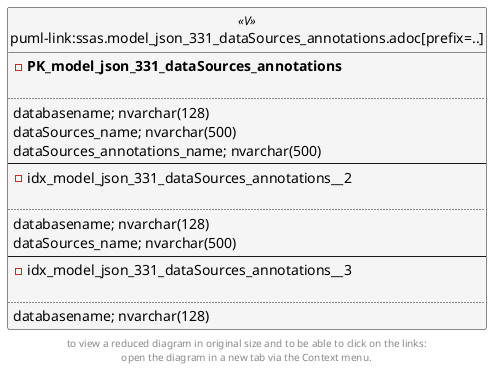 @startuml
left to right direction
'top to bottom direction
hide circle
'avoide "." issues:
set namespaceSeparator none


skinparam class {
  BackgroundColor White
  BackgroundColor<<FN>> Yellow
  BackgroundColor<<FS>> Yellow
  BackgroundColor<<FT>> LightGray
  BackgroundColor<<IF>> Yellow
  BackgroundColor<<IS>> Yellow
  BackgroundColor<<P>> Aqua
  BackgroundColor<<PC>> Aqua
  BackgroundColor<<SN>> Yellow
  BackgroundColor<<SO>> SlateBlue
  BackgroundColor<<TF>> LightGray
  BackgroundColor<<TR>> Tomato
  BackgroundColor<<U>> White
  BackgroundColor<<V>> WhiteSmoke
  BackgroundColor<<X>> Aqua
}


entity "puml-link:ssas.model_json_331_dataSources_annotations.adoc[prefix=..]" as ssas.model_json_331_dataSources_annotations << V >> {
- **PK_model_json_331_dataSources_annotations**

..
databasename; nvarchar(128)
dataSources_name; nvarchar(500)
dataSources_annotations_name; nvarchar(500)
--
- idx_model_json_331_dataSources_annotations__2

..
databasename; nvarchar(128)
dataSources_name; nvarchar(500)
--
- idx_model_json_331_dataSources_annotations__3

..
databasename; nvarchar(128)
}


footer
to view a reduced diagram in original size and to be able to click on the links:
open the diagram in a new tab via the Context menu.
end footer

@enduml

